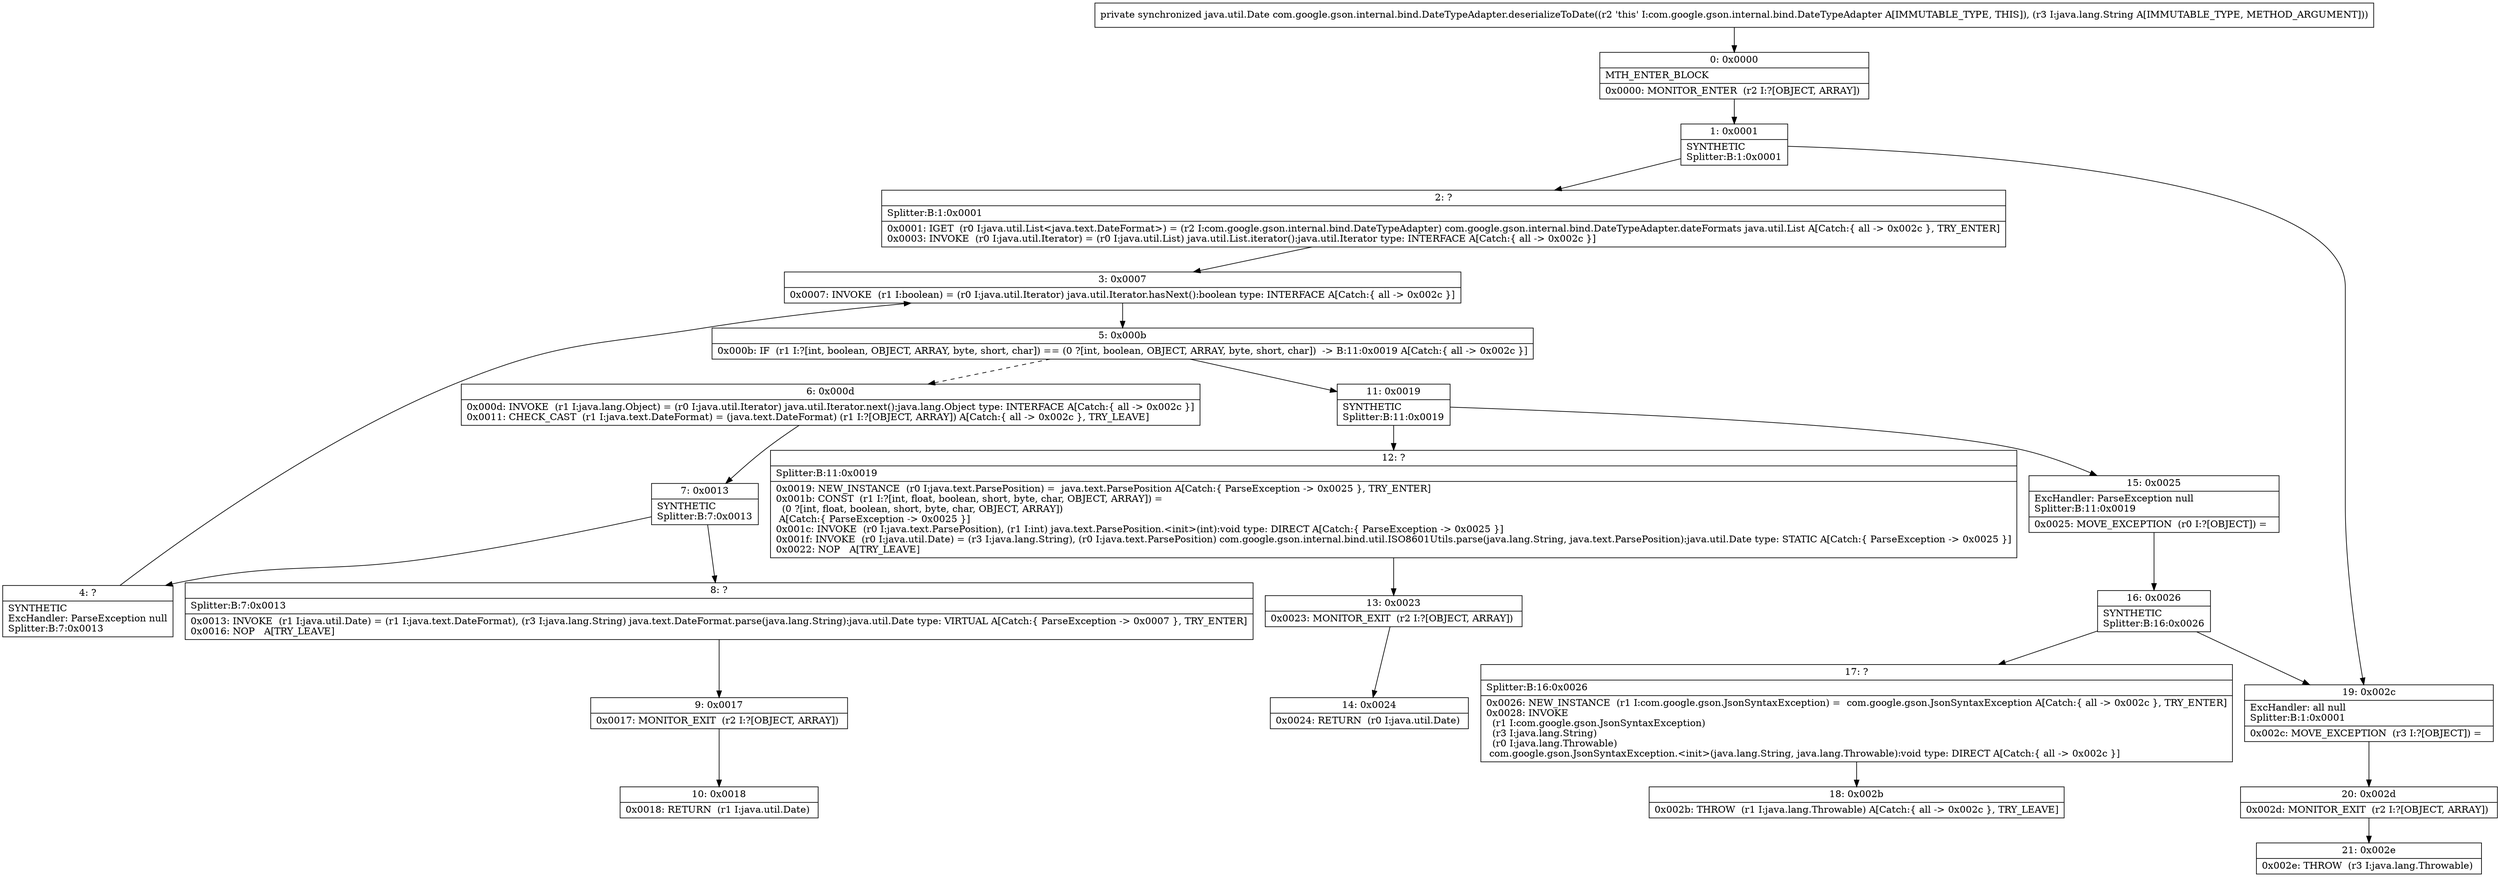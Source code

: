 digraph "CFG forcom.google.gson.internal.bind.DateTypeAdapter.deserializeToDate(Ljava\/lang\/String;)Ljava\/util\/Date;" {
Node_0 [shape=record,label="{0\:\ 0x0000|MTH_ENTER_BLOCK\l|0x0000: MONITOR_ENTER  (r2 I:?[OBJECT, ARRAY]) \l}"];
Node_1 [shape=record,label="{1\:\ 0x0001|SYNTHETIC\lSplitter:B:1:0x0001\l}"];
Node_2 [shape=record,label="{2\:\ ?|Splitter:B:1:0x0001\l|0x0001: IGET  (r0 I:java.util.List\<java.text.DateFormat\>) = (r2 I:com.google.gson.internal.bind.DateTypeAdapter) com.google.gson.internal.bind.DateTypeAdapter.dateFormats java.util.List A[Catch:\{ all \-\> 0x002c \}, TRY_ENTER]\l0x0003: INVOKE  (r0 I:java.util.Iterator) = (r0 I:java.util.List) java.util.List.iterator():java.util.Iterator type: INTERFACE A[Catch:\{ all \-\> 0x002c \}]\l}"];
Node_3 [shape=record,label="{3\:\ 0x0007|0x0007: INVOKE  (r1 I:boolean) = (r0 I:java.util.Iterator) java.util.Iterator.hasNext():boolean type: INTERFACE A[Catch:\{ all \-\> 0x002c \}]\l}"];
Node_4 [shape=record,label="{4\:\ ?|SYNTHETIC\lExcHandler: ParseException null\lSplitter:B:7:0x0013\l}"];
Node_5 [shape=record,label="{5\:\ 0x000b|0x000b: IF  (r1 I:?[int, boolean, OBJECT, ARRAY, byte, short, char]) == (0 ?[int, boolean, OBJECT, ARRAY, byte, short, char])  \-\> B:11:0x0019 A[Catch:\{ all \-\> 0x002c \}]\l}"];
Node_6 [shape=record,label="{6\:\ 0x000d|0x000d: INVOKE  (r1 I:java.lang.Object) = (r0 I:java.util.Iterator) java.util.Iterator.next():java.lang.Object type: INTERFACE A[Catch:\{ all \-\> 0x002c \}]\l0x0011: CHECK_CAST  (r1 I:java.text.DateFormat) = (java.text.DateFormat) (r1 I:?[OBJECT, ARRAY]) A[Catch:\{ all \-\> 0x002c \}, TRY_LEAVE]\l}"];
Node_7 [shape=record,label="{7\:\ 0x0013|SYNTHETIC\lSplitter:B:7:0x0013\l}"];
Node_8 [shape=record,label="{8\:\ ?|Splitter:B:7:0x0013\l|0x0013: INVOKE  (r1 I:java.util.Date) = (r1 I:java.text.DateFormat), (r3 I:java.lang.String) java.text.DateFormat.parse(java.lang.String):java.util.Date type: VIRTUAL A[Catch:\{ ParseException \-\> 0x0007 \}, TRY_ENTER]\l0x0016: NOP   A[TRY_LEAVE]\l}"];
Node_9 [shape=record,label="{9\:\ 0x0017|0x0017: MONITOR_EXIT  (r2 I:?[OBJECT, ARRAY]) \l}"];
Node_10 [shape=record,label="{10\:\ 0x0018|0x0018: RETURN  (r1 I:java.util.Date) \l}"];
Node_11 [shape=record,label="{11\:\ 0x0019|SYNTHETIC\lSplitter:B:11:0x0019\l}"];
Node_12 [shape=record,label="{12\:\ ?|Splitter:B:11:0x0019\l|0x0019: NEW_INSTANCE  (r0 I:java.text.ParsePosition) =  java.text.ParsePosition A[Catch:\{ ParseException \-\> 0x0025 \}, TRY_ENTER]\l0x001b: CONST  (r1 I:?[int, float, boolean, short, byte, char, OBJECT, ARRAY]) = \l  (0 ?[int, float, boolean, short, byte, char, OBJECT, ARRAY])\l A[Catch:\{ ParseException \-\> 0x0025 \}]\l0x001c: INVOKE  (r0 I:java.text.ParsePosition), (r1 I:int) java.text.ParsePosition.\<init\>(int):void type: DIRECT A[Catch:\{ ParseException \-\> 0x0025 \}]\l0x001f: INVOKE  (r0 I:java.util.Date) = (r3 I:java.lang.String), (r0 I:java.text.ParsePosition) com.google.gson.internal.bind.util.ISO8601Utils.parse(java.lang.String, java.text.ParsePosition):java.util.Date type: STATIC A[Catch:\{ ParseException \-\> 0x0025 \}]\l0x0022: NOP   A[TRY_LEAVE]\l}"];
Node_13 [shape=record,label="{13\:\ 0x0023|0x0023: MONITOR_EXIT  (r2 I:?[OBJECT, ARRAY]) \l}"];
Node_14 [shape=record,label="{14\:\ 0x0024|0x0024: RETURN  (r0 I:java.util.Date) \l}"];
Node_15 [shape=record,label="{15\:\ 0x0025|ExcHandler: ParseException null\lSplitter:B:11:0x0019\l|0x0025: MOVE_EXCEPTION  (r0 I:?[OBJECT]) =  \l}"];
Node_16 [shape=record,label="{16\:\ 0x0026|SYNTHETIC\lSplitter:B:16:0x0026\l}"];
Node_17 [shape=record,label="{17\:\ ?|Splitter:B:16:0x0026\l|0x0026: NEW_INSTANCE  (r1 I:com.google.gson.JsonSyntaxException) =  com.google.gson.JsonSyntaxException A[Catch:\{ all \-\> 0x002c \}, TRY_ENTER]\l0x0028: INVOKE  \l  (r1 I:com.google.gson.JsonSyntaxException)\l  (r3 I:java.lang.String)\l  (r0 I:java.lang.Throwable)\l com.google.gson.JsonSyntaxException.\<init\>(java.lang.String, java.lang.Throwable):void type: DIRECT A[Catch:\{ all \-\> 0x002c \}]\l}"];
Node_18 [shape=record,label="{18\:\ 0x002b|0x002b: THROW  (r1 I:java.lang.Throwable) A[Catch:\{ all \-\> 0x002c \}, TRY_LEAVE]\l}"];
Node_19 [shape=record,label="{19\:\ 0x002c|ExcHandler: all null\lSplitter:B:1:0x0001\l|0x002c: MOVE_EXCEPTION  (r3 I:?[OBJECT]) =  \l}"];
Node_20 [shape=record,label="{20\:\ 0x002d|0x002d: MONITOR_EXIT  (r2 I:?[OBJECT, ARRAY]) \l}"];
Node_21 [shape=record,label="{21\:\ 0x002e|0x002e: THROW  (r3 I:java.lang.Throwable) \l}"];
MethodNode[shape=record,label="{private synchronized java.util.Date com.google.gson.internal.bind.DateTypeAdapter.deserializeToDate((r2 'this' I:com.google.gson.internal.bind.DateTypeAdapter A[IMMUTABLE_TYPE, THIS]), (r3 I:java.lang.String A[IMMUTABLE_TYPE, METHOD_ARGUMENT])) }"];
MethodNode -> Node_0;
Node_0 -> Node_1;
Node_1 -> Node_2;
Node_1 -> Node_19;
Node_2 -> Node_3;
Node_3 -> Node_5;
Node_4 -> Node_3;
Node_5 -> Node_6[style=dashed];
Node_5 -> Node_11;
Node_6 -> Node_7;
Node_7 -> Node_8;
Node_7 -> Node_4;
Node_8 -> Node_9;
Node_9 -> Node_10;
Node_11 -> Node_12;
Node_11 -> Node_15;
Node_12 -> Node_13;
Node_13 -> Node_14;
Node_15 -> Node_16;
Node_16 -> Node_17;
Node_16 -> Node_19;
Node_17 -> Node_18;
Node_19 -> Node_20;
Node_20 -> Node_21;
}

